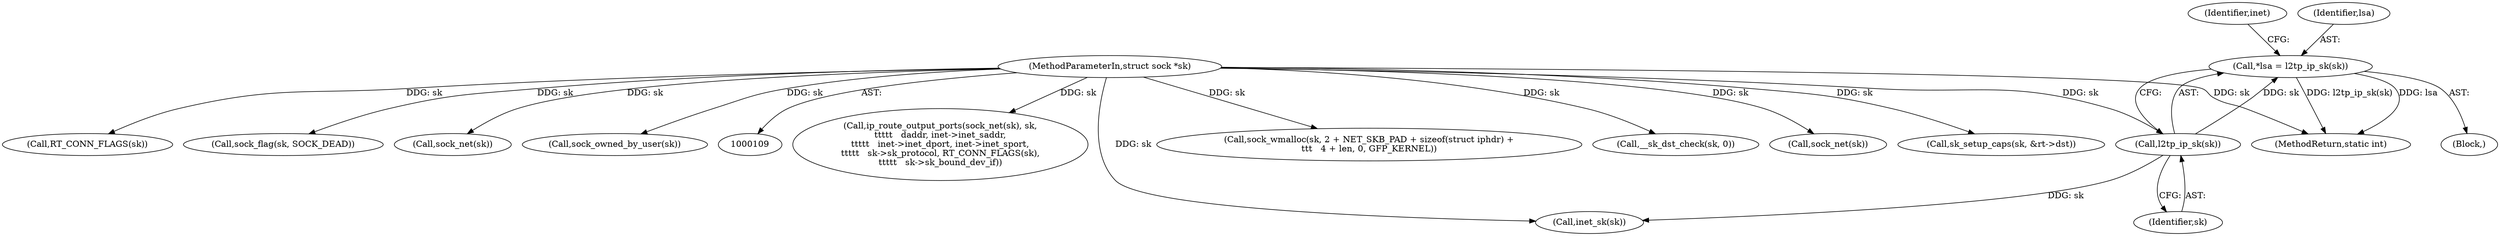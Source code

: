 digraph "0_linux_f6d8bd051c391c1c0458a30b2a7abcd939329259_34@pointer" {
"1000118" [label="(Call,*lsa = l2tp_ip_sk(sk))"];
"1000120" [label="(Call,l2tp_ip_sk(sk))"];
"1000111" [label="(MethodParameterIn,struct sock *sk)"];
"1000312" [label="(Call,ip_route_output_ports(sock_net(sk), sk,\n\t\t\t\t\t   daddr, inet->inet_saddr,\n\t\t\t\t\t   inet->inet_dport, inet->inet_sport,\n\t\t\t\t\t   sk->sk_protocol, RT_CONN_FLAGS(sk),\n\t\t\t\t\t   sk->sk_bound_dev_if))"];
"1000125" [label="(Call,inet_sk(sk))"];
"1000124" [label="(Identifier,inet)"];
"1000118" [label="(Call,*lsa = l2tp_ip_sk(sk))"];
"1000391" [label="(MethodReturn,static int)"];
"1000215" [label="(Call,sock_wmalloc(sk, 2 + NET_SKB_PAD + sizeof(struct iphdr) +\n\t\t\t   4 + len, 0, GFP_KERNEL))"];
"1000278" [label="(Call,__sk_dst_check(sk, 0))"];
"1000111" [label="(MethodParameterIn,struct sock *sk)"];
"1000313" [label="(Call,sock_net(sk))"];
"1000338" [label="(Call,sk_setup_caps(sk, &rt->dst))"];
"1000120" [label="(Call,l2tp_ip_sk(sk))"];
"1000119" [label="(Identifier,lsa)"];
"1000121" [label="(Identifier,sk)"];
"1000329" [label="(Call,RT_CONN_FLAGS(sk))"];
"1000137" [label="(Call,sock_flag(sk, SOCK_DEAD))"];
"1000383" [label="(Call,sock_net(sk))"];
"1000293" [label="(Call,sock_owned_by_user(sk))"];
"1000114" [label="(Block,)"];
"1000118" -> "1000114"  [label="AST: "];
"1000118" -> "1000120"  [label="CFG: "];
"1000119" -> "1000118"  [label="AST: "];
"1000120" -> "1000118"  [label="AST: "];
"1000124" -> "1000118"  [label="CFG: "];
"1000118" -> "1000391"  [label="DDG: l2tp_ip_sk(sk)"];
"1000118" -> "1000391"  [label="DDG: lsa"];
"1000120" -> "1000118"  [label="DDG: sk"];
"1000120" -> "1000121"  [label="CFG: "];
"1000121" -> "1000120"  [label="AST: "];
"1000111" -> "1000120"  [label="DDG: sk"];
"1000120" -> "1000125"  [label="DDG: sk"];
"1000111" -> "1000109"  [label="AST: "];
"1000111" -> "1000391"  [label="DDG: sk"];
"1000111" -> "1000125"  [label="DDG: sk"];
"1000111" -> "1000137"  [label="DDG: sk"];
"1000111" -> "1000215"  [label="DDG: sk"];
"1000111" -> "1000278"  [label="DDG: sk"];
"1000111" -> "1000293"  [label="DDG: sk"];
"1000111" -> "1000313"  [label="DDG: sk"];
"1000111" -> "1000312"  [label="DDG: sk"];
"1000111" -> "1000329"  [label="DDG: sk"];
"1000111" -> "1000338"  [label="DDG: sk"];
"1000111" -> "1000383"  [label="DDG: sk"];
}
